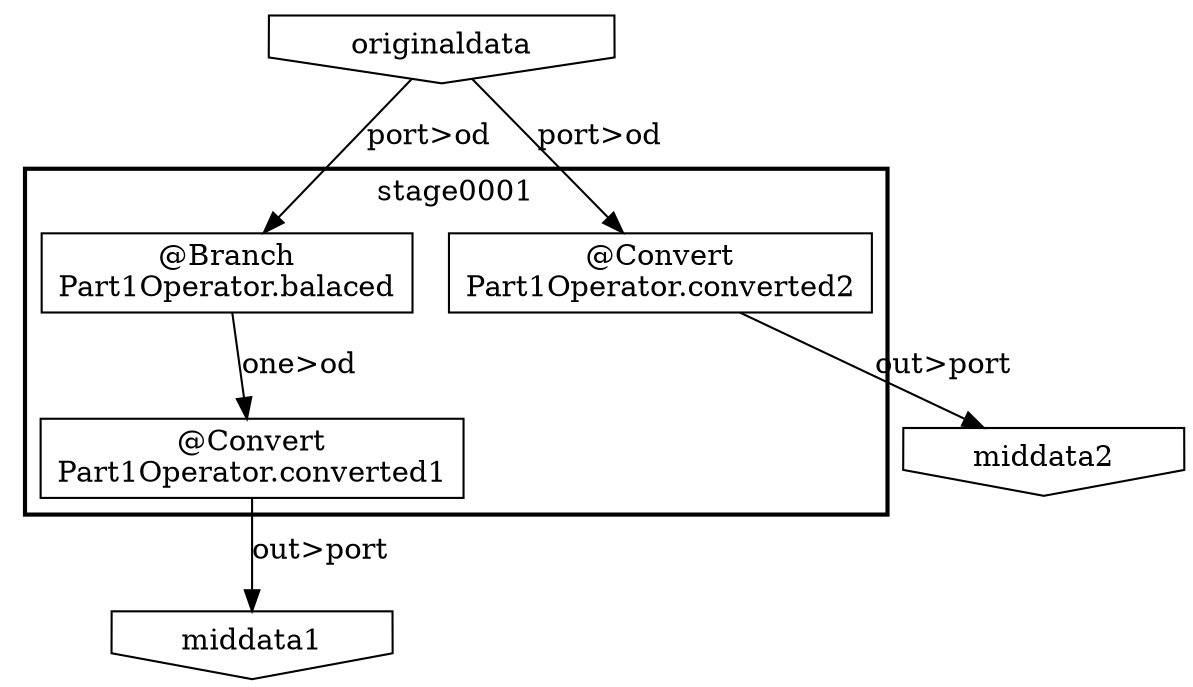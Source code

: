 digraph {
    "df2fc0ee-4906-440b-bf8f-b03416a63345" [shape=invhouse, label="originaldata"];
    "5fde29b9-4846-46bd-ab44-a4b5f8cf1022" [shape=invhouse, label="middata2"];
    "51476961-5359-4a53-8bc4-01806b9db619" [shape=invhouse, label="middata1"];
    subgraph "cluster_be0b1c74-4efa-4d10-9f2c-ac2046d7c0cc" {
        label = "stage0001";
        style = bold;
        "52c21d8f-4dfd-4f54-83f0-226265699387" [shape=box, label="@Convert\nPart1Operator.converted2"];
        "07957ee6-7ffa-4451-8dea-21d03c03b987" [shape=box, label="@Branch\nPart1Operator.balaced"];
        "cd8d999f-7be1-45e7-a040-10a0852de1e9" [shape=box, label="@Convert\nPart1Operator.converted1"];
    }
    "df2fc0ee-4906-440b-bf8f-b03416a63345" -> "07957ee6-7ffa-4451-8dea-21d03c03b987" [label="port>od"];
    "df2fc0ee-4906-440b-bf8f-b03416a63345" -> "52c21d8f-4dfd-4f54-83f0-226265699387" [label="port>od"];
    "52c21d8f-4dfd-4f54-83f0-226265699387" -> "5fde29b9-4846-46bd-ab44-a4b5f8cf1022" [label="out>port"];
    "cd8d999f-7be1-45e7-a040-10a0852de1e9" -> "51476961-5359-4a53-8bc4-01806b9db619" [label="out>port"];
    "07957ee6-7ffa-4451-8dea-21d03c03b987" -> "cd8d999f-7be1-45e7-a040-10a0852de1e9" [label="one>od"];
}
